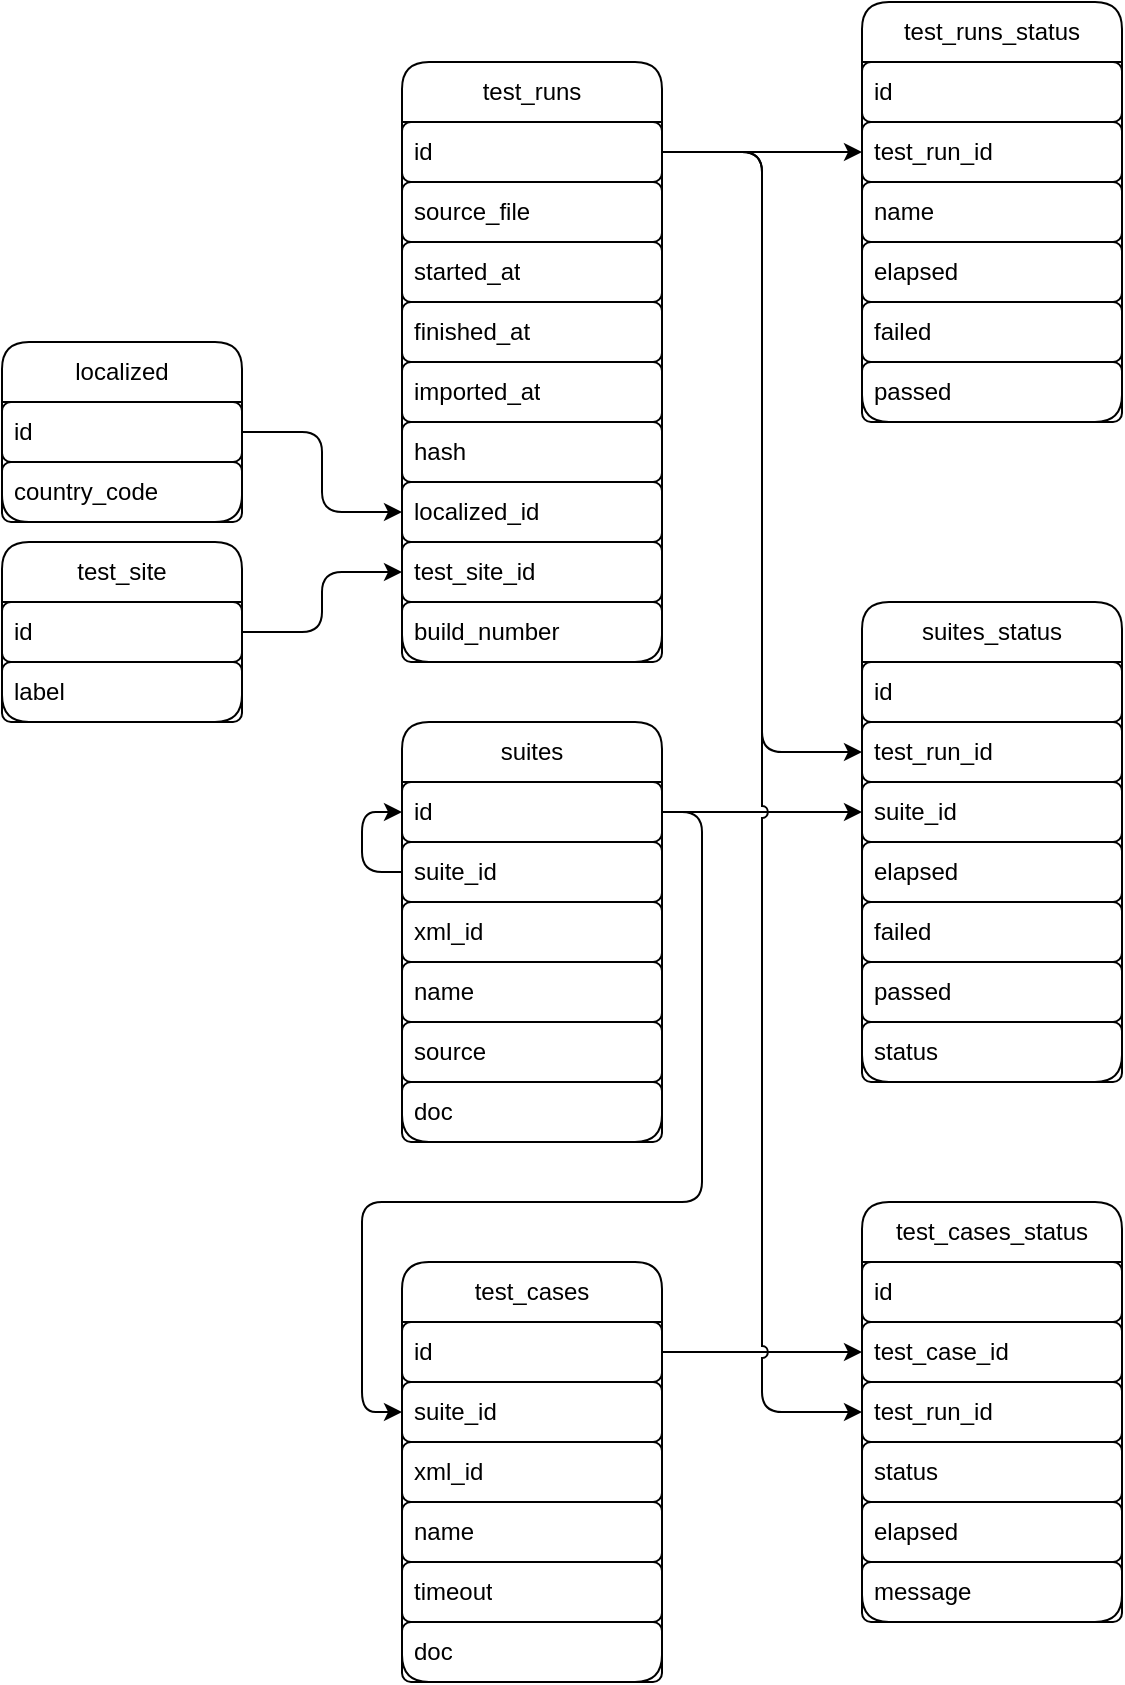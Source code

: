 <mxfile version="24.2.9" type="device">
  <diagram name="Page-1" id="gnuipvIJgQ8oWiMwfKtL">
    <mxGraphModel dx="714" dy="736" grid="1" gridSize="10" guides="1" tooltips="1" connect="1" arrows="1" fold="1" page="1" pageScale="1" pageWidth="827" pageHeight="1169" math="0" shadow="0">
      <root>
        <mxCell id="0" />
        <mxCell id="1" parent="0" />
        <mxCell id="CrO1KUGAZWbgiE9FsWsA-2" value="test_runs" style="swimlane;fontStyle=0;childLayout=stackLayout;horizontal=1;startSize=30;horizontalStack=0;resizeParent=1;resizeParentMax=0;resizeLast=0;collapsible=1;marginBottom=0;whiteSpace=wrap;html=1;rounded=1;" vertex="1" parent="1">
          <mxGeometry x="360" y="490" width="130" height="300" as="geometry">
            <mxRectangle x="400" y="530" width="60" height="30" as="alternateBounds" />
          </mxGeometry>
        </mxCell>
        <mxCell id="CrO1KUGAZWbgiE9FsWsA-3" value="id" style="text;strokeColor=default;fillColor=none;align=left;verticalAlign=middle;spacingLeft=4;spacingRight=4;overflow=hidden;points=[[0,0.5],[1,0.5]];portConstraint=eastwest;rotatable=0;whiteSpace=wrap;html=1;rounded=1;" vertex="1" parent="CrO1KUGAZWbgiE9FsWsA-2">
          <mxGeometry y="30" width="130" height="30" as="geometry" />
        </mxCell>
        <mxCell id="CrO1KUGAZWbgiE9FsWsA-4" value="source_file" style="text;strokeColor=default;fillColor=none;align=left;verticalAlign=middle;spacingLeft=4;spacingRight=4;overflow=hidden;points=[[0,0.5],[1,0.5]];portConstraint=eastwest;rotatable=0;whiteSpace=wrap;html=1;rounded=1;" vertex="1" parent="CrO1KUGAZWbgiE9FsWsA-2">
          <mxGeometry y="60" width="130" height="30" as="geometry" />
        </mxCell>
        <mxCell id="CrO1KUGAZWbgiE9FsWsA-5" value="started_at" style="text;strokeColor=default;fillColor=none;align=left;verticalAlign=middle;spacingLeft=4;spacingRight=4;overflow=hidden;points=[[0,0.5],[1,0.5]];portConstraint=eastwest;rotatable=0;whiteSpace=wrap;html=1;rounded=1;" vertex="1" parent="CrO1KUGAZWbgiE9FsWsA-2">
          <mxGeometry y="90" width="130" height="30" as="geometry" />
        </mxCell>
        <mxCell id="CrO1KUGAZWbgiE9FsWsA-6" value="finished_at" style="text;strokeColor=default;fillColor=none;align=left;verticalAlign=middle;spacingLeft=4;spacingRight=4;overflow=hidden;points=[[0,0.5],[1,0.5]];portConstraint=eastwest;rotatable=0;whiteSpace=wrap;html=1;rounded=1;" vertex="1" parent="CrO1KUGAZWbgiE9FsWsA-2">
          <mxGeometry y="120" width="130" height="30" as="geometry" />
        </mxCell>
        <mxCell id="CrO1KUGAZWbgiE9FsWsA-7" value="imported_at" style="text;strokeColor=default;fillColor=none;align=left;verticalAlign=middle;spacingLeft=4;spacingRight=4;overflow=hidden;points=[[0,0.5],[1,0.5]];portConstraint=eastwest;rotatable=0;whiteSpace=wrap;html=1;rounded=1;" vertex="1" parent="CrO1KUGAZWbgiE9FsWsA-2">
          <mxGeometry y="150" width="130" height="30" as="geometry" />
        </mxCell>
        <mxCell id="CrO1KUGAZWbgiE9FsWsA-8" value="hash" style="text;strokeColor=default;fillColor=none;align=left;verticalAlign=middle;spacingLeft=4;spacingRight=4;overflow=hidden;points=[[0,0.5],[1,0.5]];portConstraint=eastwest;rotatable=0;whiteSpace=wrap;html=1;rounded=1;" vertex="1" parent="CrO1KUGAZWbgiE9FsWsA-2">
          <mxGeometry y="180" width="130" height="30" as="geometry" />
        </mxCell>
        <mxCell id="CrO1KUGAZWbgiE9FsWsA-9" value="localized_id" style="text;strokeColor=default;fillColor=none;align=left;verticalAlign=middle;spacingLeft=4;spacingRight=4;overflow=hidden;points=[[0,0.5],[1,0.5]];portConstraint=eastwest;rotatable=0;whiteSpace=wrap;html=1;rounded=1;" vertex="1" parent="CrO1KUGAZWbgiE9FsWsA-2">
          <mxGeometry y="210" width="130" height="30" as="geometry" />
        </mxCell>
        <mxCell id="CrO1KUGAZWbgiE9FsWsA-10" value="test_site_id" style="text;strokeColor=default;fillColor=none;align=left;verticalAlign=middle;spacingLeft=4;spacingRight=4;overflow=hidden;points=[[0,0.5],[1,0.5]];portConstraint=eastwest;rotatable=0;whiteSpace=wrap;html=1;rounded=1;" vertex="1" parent="CrO1KUGAZWbgiE9FsWsA-2">
          <mxGeometry y="240" width="130" height="30" as="geometry" />
        </mxCell>
        <mxCell id="CrO1KUGAZWbgiE9FsWsA-11" value="build_number" style="text;strokeColor=default;fillColor=none;align=left;verticalAlign=middle;spacingLeft=4;spacingRight=4;overflow=hidden;points=[[0,0.5],[1,0.5]];portConstraint=eastwest;rotatable=0;whiteSpace=wrap;html=1;rounded=1;" vertex="1" parent="CrO1KUGAZWbgiE9FsWsA-2">
          <mxGeometry y="270" width="130" height="30" as="geometry" />
        </mxCell>
        <mxCell id="CrO1KUGAZWbgiE9FsWsA-12" value="localized" style="swimlane;fontStyle=0;childLayout=stackLayout;horizontal=1;startSize=30;horizontalStack=0;resizeParent=1;resizeParentMax=0;resizeLast=0;collapsible=1;marginBottom=0;whiteSpace=wrap;html=1;rounded=1;" vertex="1" parent="1">
          <mxGeometry x="160" y="630" width="120" height="90" as="geometry">
            <mxRectangle x="400" y="530" width="60" height="30" as="alternateBounds" />
          </mxGeometry>
        </mxCell>
        <mxCell id="CrO1KUGAZWbgiE9FsWsA-13" value="id" style="text;strokeColor=default;fillColor=none;align=left;verticalAlign=middle;spacingLeft=4;spacingRight=4;overflow=hidden;points=[[0,0.5],[1,0.5]];portConstraint=eastwest;rotatable=0;whiteSpace=wrap;html=1;rounded=1;" vertex="1" parent="CrO1KUGAZWbgiE9FsWsA-12">
          <mxGeometry y="30" width="120" height="30" as="geometry" />
        </mxCell>
        <mxCell id="CrO1KUGAZWbgiE9FsWsA-14" value="country_code" style="text;strokeColor=default;fillColor=none;align=left;verticalAlign=middle;spacingLeft=4;spacingRight=4;overflow=hidden;points=[[0,0.5],[1,0.5]];portConstraint=eastwest;rotatable=0;whiteSpace=wrap;html=1;rounded=1;" vertex="1" parent="CrO1KUGAZWbgiE9FsWsA-12">
          <mxGeometry y="60" width="120" height="30" as="geometry" />
        </mxCell>
        <mxCell id="CrO1KUGAZWbgiE9FsWsA-15" style="edgeStyle=orthogonalEdgeStyle;rounded=1;orthogonalLoop=1;jettySize=auto;html=1;" edge="1" parent="1" source="CrO1KUGAZWbgiE9FsWsA-13" target="CrO1KUGAZWbgiE9FsWsA-9">
          <mxGeometry relative="1" as="geometry" />
        </mxCell>
        <mxCell id="CrO1KUGAZWbgiE9FsWsA-16" value="test_site" style="swimlane;fontStyle=0;childLayout=stackLayout;horizontal=1;startSize=30;horizontalStack=0;resizeParent=1;resizeParentMax=0;resizeLast=0;collapsible=1;marginBottom=0;whiteSpace=wrap;html=1;rounded=1;" vertex="1" parent="1">
          <mxGeometry x="160" y="730" width="120" height="90" as="geometry">
            <mxRectangle x="400" y="530" width="60" height="30" as="alternateBounds" />
          </mxGeometry>
        </mxCell>
        <mxCell id="CrO1KUGAZWbgiE9FsWsA-17" value="id" style="text;strokeColor=default;fillColor=none;align=left;verticalAlign=middle;spacingLeft=4;spacingRight=4;overflow=hidden;points=[[0,0.5],[1,0.5]];portConstraint=eastwest;rotatable=0;whiteSpace=wrap;html=1;rounded=1;" vertex="1" parent="CrO1KUGAZWbgiE9FsWsA-16">
          <mxGeometry y="30" width="120" height="30" as="geometry" />
        </mxCell>
        <mxCell id="CrO1KUGAZWbgiE9FsWsA-18" value="label" style="text;strokeColor=default;fillColor=none;align=left;verticalAlign=middle;spacingLeft=4;spacingRight=4;overflow=hidden;points=[[0,0.5],[1,0.5]];portConstraint=eastwest;rotatable=0;whiteSpace=wrap;html=1;rounded=1;" vertex="1" parent="CrO1KUGAZWbgiE9FsWsA-16">
          <mxGeometry y="60" width="120" height="30" as="geometry" />
        </mxCell>
        <mxCell id="CrO1KUGAZWbgiE9FsWsA-19" value="test_runs_status" style="swimlane;fontStyle=0;childLayout=stackLayout;horizontal=1;startSize=30;horizontalStack=0;resizeParent=1;resizeParentMax=0;resizeLast=0;collapsible=1;marginBottom=0;whiteSpace=wrap;html=1;rounded=1;" vertex="1" parent="1">
          <mxGeometry x="590" y="460" width="130" height="210" as="geometry">
            <mxRectangle x="400" y="530" width="60" height="30" as="alternateBounds" />
          </mxGeometry>
        </mxCell>
        <mxCell id="CrO1KUGAZWbgiE9FsWsA-20" value="id" style="text;strokeColor=default;fillColor=none;align=left;verticalAlign=middle;spacingLeft=4;spacingRight=4;overflow=hidden;points=[[0,0.5],[1,0.5]];portConstraint=eastwest;rotatable=0;whiteSpace=wrap;html=1;rounded=1;" vertex="1" parent="CrO1KUGAZWbgiE9FsWsA-19">
          <mxGeometry y="30" width="130" height="30" as="geometry" />
        </mxCell>
        <mxCell id="CrO1KUGAZWbgiE9FsWsA-21" value="test_run_id" style="text;strokeColor=default;fillColor=none;align=left;verticalAlign=middle;spacingLeft=4;spacingRight=4;overflow=hidden;points=[[0,0.5],[1,0.5]];portConstraint=eastwest;rotatable=0;whiteSpace=wrap;html=1;rounded=1;" vertex="1" parent="CrO1KUGAZWbgiE9FsWsA-19">
          <mxGeometry y="60" width="130" height="30" as="geometry" />
        </mxCell>
        <mxCell id="CrO1KUGAZWbgiE9FsWsA-22" value="name" style="text;strokeColor=default;fillColor=none;align=left;verticalAlign=middle;spacingLeft=4;spacingRight=4;overflow=hidden;points=[[0,0.5],[1,0.5]];portConstraint=eastwest;rotatable=0;whiteSpace=wrap;html=1;rounded=1;" vertex="1" parent="CrO1KUGAZWbgiE9FsWsA-19">
          <mxGeometry y="90" width="130" height="30" as="geometry" />
        </mxCell>
        <mxCell id="CrO1KUGAZWbgiE9FsWsA-23" value="elapsed" style="text;strokeColor=default;fillColor=none;align=left;verticalAlign=middle;spacingLeft=4;spacingRight=4;overflow=hidden;points=[[0,0.5],[1,0.5]];portConstraint=eastwest;rotatable=0;whiteSpace=wrap;html=1;rounded=1;" vertex="1" parent="CrO1KUGAZWbgiE9FsWsA-19">
          <mxGeometry y="120" width="130" height="30" as="geometry" />
        </mxCell>
        <mxCell id="CrO1KUGAZWbgiE9FsWsA-24" value="failed" style="text;strokeColor=default;fillColor=none;align=left;verticalAlign=middle;spacingLeft=4;spacingRight=4;overflow=hidden;points=[[0,0.5],[1,0.5]];portConstraint=eastwest;rotatable=0;whiteSpace=wrap;html=1;rounded=1;" vertex="1" parent="CrO1KUGAZWbgiE9FsWsA-19">
          <mxGeometry y="150" width="130" height="30" as="geometry" />
        </mxCell>
        <mxCell id="CrO1KUGAZWbgiE9FsWsA-25" value="passed" style="text;strokeColor=default;fillColor=none;align=left;verticalAlign=middle;spacingLeft=4;spacingRight=4;overflow=hidden;points=[[0,0.5],[1,0.5]];portConstraint=eastwest;rotatable=0;whiteSpace=wrap;html=1;rounded=1;" vertex="1" parent="CrO1KUGAZWbgiE9FsWsA-19">
          <mxGeometry y="180" width="130" height="30" as="geometry" />
        </mxCell>
        <mxCell id="CrO1KUGAZWbgiE9FsWsA-26" style="edgeStyle=orthogonalEdgeStyle;rounded=1;orthogonalLoop=1;jettySize=auto;html=1;" edge="1" parent="1" source="CrO1KUGAZWbgiE9FsWsA-3" target="CrO1KUGAZWbgiE9FsWsA-21">
          <mxGeometry relative="1" as="geometry" />
        </mxCell>
        <mxCell id="CrO1KUGAZWbgiE9FsWsA-27" value="suites" style="swimlane;fontStyle=0;childLayout=stackLayout;horizontal=1;startSize=30;horizontalStack=0;resizeParent=1;resizeParentMax=0;resizeLast=0;collapsible=1;marginBottom=0;whiteSpace=wrap;html=1;rounded=1;" vertex="1" parent="1">
          <mxGeometry x="360" y="820" width="130" height="210" as="geometry">
            <mxRectangle x="360" y="820" width="60" height="30" as="alternateBounds" />
          </mxGeometry>
        </mxCell>
        <mxCell id="CrO1KUGAZWbgiE9FsWsA-28" value="id" style="text;strokeColor=default;fillColor=none;align=left;verticalAlign=middle;spacingLeft=4;spacingRight=4;overflow=hidden;points=[[0,0.5],[1,0.5]];portConstraint=eastwest;rotatable=0;whiteSpace=wrap;html=1;rounded=1;" vertex="1" parent="CrO1KUGAZWbgiE9FsWsA-27">
          <mxGeometry y="30" width="130" height="30" as="geometry" />
        </mxCell>
        <mxCell id="CrO1KUGAZWbgiE9FsWsA-29" style="edgeStyle=orthogonalEdgeStyle;rounded=1;orthogonalLoop=1;jettySize=auto;html=1;" edge="1" parent="CrO1KUGAZWbgiE9FsWsA-27" source="CrO1KUGAZWbgiE9FsWsA-30" target="CrO1KUGAZWbgiE9FsWsA-28">
          <mxGeometry relative="1" as="geometry" />
        </mxCell>
        <mxCell id="CrO1KUGAZWbgiE9FsWsA-30" value="suite_id" style="text;strokeColor=default;fillColor=none;align=left;verticalAlign=middle;spacingLeft=4;spacingRight=4;overflow=hidden;points=[[0,0.5],[1,0.5]];portConstraint=eastwest;rotatable=0;whiteSpace=wrap;html=1;rounded=1;" vertex="1" parent="CrO1KUGAZWbgiE9FsWsA-27">
          <mxGeometry y="60" width="130" height="30" as="geometry" />
        </mxCell>
        <mxCell id="CrO1KUGAZWbgiE9FsWsA-31" value="xml_id" style="text;strokeColor=default;fillColor=none;align=left;verticalAlign=middle;spacingLeft=4;spacingRight=4;overflow=hidden;points=[[0,0.5],[1,0.5]];portConstraint=eastwest;rotatable=0;whiteSpace=wrap;html=1;rounded=1;" vertex="1" parent="CrO1KUGAZWbgiE9FsWsA-27">
          <mxGeometry y="90" width="130" height="30" as="geometry" />
        </mxCell>
        <mxCell id="CrO1KUGAZWbgiE9FsWsA-32" value="name" style="text;strokeColor=default;fillColor=none;align=left;verticalAlign=middle;spacingLeft=4;spacingRight=4;overflow=hidden;points=[[0,0.5],[1,0.5]];portConstraint=eastwest;rotatable=0;whiteSpace=wrap;html=1;rounded=1;" vertex="1" parent="CrO1KUGAZWbgiE9FsWsA-27">
          <mxGeometry y="120" width="130" height="30" as="geometry" />
        </mxCell>
        <mxCell id="CrO1KUGAZWbgiE9FsWsA-33" value="source" style="text;strokeColor=default;fillColor=none;align=left;verticalAlign=middle;spacingLeft=4;spacingRight=4;overflow=hidden;points=[[0,0.5],[1,0.5]];portConstraint=eastwest;rotatable=0;whiteSpace=wrap;html=1;rounded=1;" vertex="1" parent="CrO1KUGAZWbgiE9FsWsA-27">
          <mxGeometry y="150" width="130" height="30" as="geometry" />
        </mxCell>
        <mxCell id="CrO1KUGAZWbgiE9FsWsA-34" value="doc" style="text;strokeColor=default;fillColor=none;align=left;verticalAlign=middle;spacingLeft=4;spacingRight=4;overflow=hidden;points=[[0,0.5],[1,0.5]];portConstraint=eastwest;rotatable=0;whiteSpace=wrap;html=1;rounded=1;" vertex="1" parent="CrO1KUGAZWbgiE9FsWsA-27">
          <mxGeometry y="180" width="130" height="30" as="geometry" />
        </mxCell>
        <mxCell id="CrO1KUGAZWbgiE9FsWsA-35" value="suites_status" style="swimlane;fontStyle=0;childLayout=stackLayout;horizontal=1;startSize=30;horizontalStack=0;resizeParent=1;resizeParentMax=0;resizeLast=0;collapsible=1;marginBottom=0;whiteSpace=wrap;html=1;rounded=1;" vertex="1" parent="1">
          <mxGeometry x="590" y="760" width="130" height="240" as="geometry">
            <mxRectangle x="400" y="530" width="60" height="30" as="alternateBounds" />
          </mxGeometry>
        </mxCell>
        <mxCell id="CrO1KUGAZWbgiE9FsWsA-36" value="id" style="text;strokeColor=default;fillColor=none;align=left;verticalAlign=middle;spacingLeft=4;spacingRight=4;overflow=hidden;points=[[0,0.5],[1,0.5]];portConstraint=eastwest;rotatable=0;whiteSpace=wrap;html=1;rounded=1;" vertex="1" parent="CrO1KUGAZWbgiE9FsWsA-35">
          <mxGeometry y="30" width="130" height="30" as="geometry" />
        </mxCell>
        <mxCell id="CrO1KUGAZWbgiE9FsWsA-37" value="test_run_id" style="text;strokeColor=default;fillColor=none;align=left;verticalAlign=middle;spacingLeft=4;spacingRight=4;overflow=hidden;points=[[0,0.5],[1,0.5]];portConstraint=eastwest;rotatable=0;whiteSpace=wrap;html=1;rounded=1;" vertex="1" parent="CrO1KUGAZWbgiE9FsWsA-35">
          <mxGeometry y="60" width="130" height="30" as="geometry" />
        </mxCell>
        <mxCell id="CrO1KUGAZWbgiE9FsWsA-38" value="suite_id" style="text;strokeColor=default;fillColor=none;align=left;verticalAlign=middle;spacingLeft=4;spacingRight=4;overflow=hidden;points=[[0,0.5],[1,0.5]];portConstraint=eastwest;rotatable=0;whiteSpace=wrap;html=1;rounded=1;" vertex="1" parent="CrO1KUGAZWbgiE9FsWsA-35">
          <mxGeometry y="90" width="130" height="30" as="geometry" />
        </mxCell>
        <mxCell id="CrO1KUGAZWbgiE9FsWsA-39" value="elapsed" style="text;strokeColor=default;fillColor=none;align=left;verticalAlign=middle;spacingLeft=4;spacingRight=4;overflow=hidden;points=[[0,0.5],[1,0.5]];portConstraint=eastwest;rotatable=0;whiteSpace=wrap;html=1;rounded=1;" vertex="1" parent="CrO1KUGAZWbgiE9FsWsA-35">
          <mxGeometry y="120" width="130" height="30" as="geometry" />
        </mxCell>
        <mxCell id="CrO1KUGAZWbgiE9FsWsA-40" value="failed" style="text;strokeColor=default;fillColor=none;align=left;verticalAlign=middle;spacingLeft=4;spacingRight=4;overflow=hidden;points=[[0,0.5],[1,0.5]];portConstraint=eastwest;rotatable=0;whiteSpace=wrap;html=1;rounded=1;" vertex="1" parent="CrO1KUGAZWbgiE9FsWsA-35">
          <mxGeometry y="150" width="130" height="30" as="geometry" />
        </mxCell>
        <mxCell id="CrO1KUGAZWbgiE9FsWsA-41" value="passed" style="text;strokeColor=default;fillColor=none;align=left;verticalAlign=middle;spacingLeft=4;spacingRight=4;overflow=hidden;points=[[0,0.5],[1,0.5]];portConstraint=eastwest;rotatable=0;whiteSpace=wrap;html=1;rounded=1;" vertex="1" parent="CrO1KUGAZWbgiE9FsWsA-35">
          <mxGeometry y="180" width="130" height="30" as="geometry" />
        </mxCell>
        <mxCell id="CrO1KUGAZWbgiE9FsWsA-42" value="status" style="text;strokeColor=default;fillColor=none;align=left;verticalAlign=middle;spacingLeft=4;spacingRight=4;overflow=hidden;points=[[0,0.5],[1,0.5]];portConstraint=eastwest;rotatable=0;whiteSpace=wrap;html=1;rounded=1;" vertex="1" parent="CrO1KUGAZWbgiE9FsWsA-35">
          <mxGeometry y="210" width="130" height="30" as="geometry" />
        </mxCell>
        <mxCell id="CrO1KUGAZWbgiE9FsWsA-43" style="edgeStyle=orthogonalEdgeStyle;rounded=1;orthogonalLoop=1;jettySize=auto;html=1;jumpStyle=arc;" edge="1" parent="1" source="CrO1KUGAZWbgiE9FsWsA-28" target="CrO1KUGAZWbgiE9FsWsA-38">
          <mxGeometry relative="1" as="geometry" />
        </mxCell>
        <mxCell id="CrO1KUGAZWbgiE9FsWsA-44" value="test_cases" style="swimlane;fontStyle=0;childLayout=stackLayout;horizontal=1;startSize=30;horizontalStack=0;resizeParent=1;resizeParentMax=0;resizeLast=0;collapsible=1;marginBottom=0;whiteSpace=wrap;html=1;rounded=1;" vertex="1" parent="1">
          <mxGeometry x="360" y="1090" width="130" height="210" as="geometry">
            <mxRectangle x="360" y="1090" width="60" height="30" as="alternateBounds" />
          </mxGeometry>
        </mxCell>
        <mxCell id="CrO1KUGAZWbgiE9FsWsA-45" value="id" style="text;strokeColor=default;fillColor=none;align=left;verticalAlign=middle;spacingLeft=4;spacingRight=4;overflow=hidden;points=[[0,0.5],[1,0.5]];portConstraint=eastwest;rotatable=0;whiteSpace=wrap;html=1;rounded=1;" vertex="1" parent="CrO1KUGAZWbgiE9FsWsA-44">
          <mxGeometry y="30" width="130" height="30" as="geometry" />
        </mxCell>
        <mxCell id="CrO1KUGAZWbgiE9FsWsA-46" value="suite_id" style="text;strokeColor=default;fillColor=none;align=left;verticalAlign=middle;spacingLeft=4;spacingRight=4;overflow=hidden;points=[[0,0.5],[1,0.5]];portConstraint=eastwest;rotatable=0;whiteSpace=wrap;html=1;rounded=1;" vertex="1" parent="CrO1KUGAZWbgiE9FsWsA-44">
          <mxGeometry y="60" width="130" height="30" as="geometry" />
        </mxCell>
        <mxCell id="CrO1KUGAZWbgiE9FsWsA-47" value="xml_id" style="text;strokeColor=default;fillColor=none;align=left;verticalAlign=middle;spacingLeft=4;spacingRight=4;overflow=hidden;points=[[0,0.5],[1,0.5]];portConstraint=eastwest;rotatable=0;whiteSpace=wrap;html=1;rounded=1;" vertex="1" parent="CrO1KUGAZWbgiE9FsWsA-44">
          <mxGeometry y="90" width="130" height="30" as="geometry" />
        </mxCell>
        <mxCell id="CrO1KUGAZWbgiE9FsWsA-48" value="name" style="text;strokeColor=default;fillColor=none;align=left;verticalAlign=middle;spacingLeft=4;spacingRight=4;overflow=hidden;points=[[0,0.5],[1,0.5]];portConstraint=eastwest;rotatable=0;whiteSpace=wrap;html=1;rounded=1;" vertex="1" parent="CrO1KUGAZWbgiE9FsWsA-44">
          <mxGeometry y="120" width="130" height="30" as="geometry" />
        </mxCell>
        <mxCell id="CrO1KUGAZWbgiE9FsWsA-49" value="timeout" style="text;strokeColor=default;fillColor=none;align=left;verticalAlign=middle;spacingLeft=4;spacingRight=4;overflow=hidden;points=[[0,0.5],[1,0.5]];portConstraint=eastwest;rotatable=0;whiteSpace=wrap;html=1;rounded=1;" vertex="1" parent="CrO1KUGAZWbgiE9FsWsA-44">
          <mxGeometry y="150" width="130" height="30" as="geometry" />
        </mxCell>
        <mxCell id="CrO1KUGAZWbgiE9FsWsA-50" value="doc" style="text;strokeColor=default;fillColor=none;align=left;verticalAlign=middle;spacingLeft=4;spacingRight=4;overflow=hidden;points=[[0,0.5],[1,0.5]];portConstraint=eastwest;rotatable=0;whiteSpace=wrap;html=1;rounded=1;" vertex="1" parent="CrO1KUGAZWbgiE9FsWsA-44">
          <mxGeometry y="180" width="130" height="30" as="geometry" />
        </mxCell>
        <mxCell id="CrO1KUGAZWbgiE9FsWsA-51" value="test_cases_status" style="swimlane;fontStyle=0;childLayout=stackLayout;horizontal=1;startSize=30;horizontalStack=0;resizeParent=1;resizeParentMax=0;resizeLast=0;collapsible=1;marginBottom=0;whiteSpace=wrap;html=1;rounded=1;" vertex="1" parent="1">
          <mxGeometry x="590" y="1060" width="130" height="210" as="geometry">
            <mxRectangle x="400" y="530" width="60" height="30" as="alternateBounds" />
          </mxGeometry>
        </mxCell>
        <mxCell id="CrO1KUGAZWbgiE9FsWsA-52" value="id" style="text;strokeColor=default;fillColor=none;align=left;verticalAlign=middle;spacingLeft=4;spacingRight=4;overflow=hidden;points=[[0,0.5],[1,0.5]];portConstraint=eastwest;rotatable=0;whiteSpace=wrap;html=1;rounded=1;" vertex="1" parent="CrO1KUGAZWbgiE9FsWsA-51">
          <mxGeometry y="30" width="130" height="30" as="geometry" />
        </mxCell>
        <mxCell id="CrO1KUGAZWbgiE9FsWsA-53" value="test_case_id" style="text;strokeColor=default;fillColor=none;align=left;verticalAlign=middle;spacingLeft=4;spacingRight=4;overflow=hidden;points=[[0,0.5],[1,0.5]];portConstraint=eastwest;rotatable=0;whiteSpace=wrap;html=1;rounded=1;" vertex="1" parent="CrO1KUGAZWbgiE9FsWsA-51">
          <mxGeometry y="60" width="130" height="30" as="geometry" />
        </mxCell>
        <mxCell id="CrO1KUGAZWbgiE9FsWsA-54" value="test_run_id" style="text;strokeColor=default;fillColor=none;align=left;verticalAlign=middle;spacingLeft=4;spacingRight=4;overflow=hidden;points=[[0,0.5],[1,0.5]];portConstraint=eastwest;rotatable=0;whiteSpace=wrap;html=1;rounded=1;" vertex="1" parent="CrO1KUGAZWbgiE9FsWsA-51">
          <mxGeometry y="90" width="130" height="30" as="geometry" />
        </mxCell>
        <mxCell id="CrO1KUGAZWbgiE9FsWsA-55" value="status" style="text;strokeColor=default;fillColor=none;align=left;verticalAlign=middle;spacingLeft=4;spacingRight=4;overflow=hidden;points=[[0,0.5],[1,0.5]];portConstraint=eastwest;rotatable=0;whiteSpace=wrap;html=1;rounded=1;" vertex="1" parent="CrO1KUGAZWbgiE9FsWsA-51">
          <mxGeometry y="120" width="130" height="30" as="geometry" />
        </mxCell>
        <mxCell id="CrO1KUGAZWbgiE9FsWsA-56" value="elapsed" style="text;strokeColor=default;fillColor=none;align=left;verticalAlign=middle;spacingLeft=4;spacingRight=4;overflow=hidden;points=[[0,0.5],[1,0.5]];portConstraint=eastwest;rotatable=0;whiteSpace=wrap;html=1;rounded=1;" vertex="1" parent="CrO1KUGAZWbgiE9FsWsA-51">
          <mxGeometry y="150" width="130" height="30" as="geometry" />
        </mxCell>
        <mxCell id="CrO1KUGAZWbgiE9FsWsA-57" value="message" style="text;strokeColor=default;fillColor=none;align=left;verticalAlign=middle;spacingLeft=4;spacingRight=4;overflow=hidden;points=[[0,0.5],[1,0.5]];portConstraint=eastwest;rotatable=0;whiteSpace=wrap;html=1;rounded=1;" vertex="1" parent="CrO1KUGAZWbgiE9FsWsA-51">
          <mxGeometry y="180" width="130" height="30" as="geometry" />
        </mxCell>
        <mxCell id="CrO1KUGAZWbgiE9FsWsA-58" style="edgeStyle=orthogonalEdgeStyle;rounded=1;orthogonalLoop=1;jettySize=auto;html=1;jumpStyle=arc;" edge="1" parent="1" source="CrO1KUGAZWbgiE9FsWsA-45" target="CrO1KUGAZWbgiE9FsWsA-53">
          <mxGeometry relative="1" as="geometry" />
        </mxCell>
        <mxCell id="CrO1KUGAZWbgiE9FsWsA-59" style="edgeStyle=orthogonalEdgeStyle;rounded=1;orthogonalLoop=1;jettySize=auto;html=1;jumpStyle=arc;" edge="1" parent="1" source="CrO1KUGAZWbgiE9FsWsA-3" target="CrO1KUGAZWbgiE9FsWsA-37">
          <mxGeometry relative="1" as="geometry" />
        </mxCell>
        <mxCell id="CrO1KUGAZWbgiE9FsWsA-60" style="edgeStyle=orthogonalEdgeStyle;rounded=1;orthogonalLoop=1;jettySize=auto;html=1;jumpStyle=arc;" edge="1" parent="1" source="CrO1KUGAZWbgiE9FsWsA-3" target="CrO1KUGAZWbgiE9FsWsA-54">
          <mxGeometry relative="1" as="geometry" />
        </mxCell>
        <mxCell id="CrO1KUGAZWbgiE9FsWsA-61" style="edgeStyle=orthogonalEdgeStyle;rounded=1;orthogonalLoop=1;jettySize=auto;html=1;entryX=0;entryY=0.5;entryDx=0;entryDy=0;exitX=1;exitY=0.5;exitDx=0;exitDy=0;" edge="1" parent="1" source="CrO1KUGAZWbgiE9FsWsA-28" target="CrO1KUGAZWbgiE9FsWsA-46">
          <mxGeometry relative="1" as="geometry">
            <Array as="points">
              <mxPoint x="510" y="865" />
              <mxPoint x="510" y="1060" />
              <mxPoint x="340" y="1060" />
              <mxPoint x="340" y="1165" />
            </Array>
          </mxGeometry>
        </mxCell>
        <mxCell id="CrO1KUGAZWbgiE9FsWsA-62" style="edgeStyle=orthogonalEdgeStyle;rounded=1;orthogonalLoop=1;jettySize=auto;html=1;" edge="1" parent="1" source="CrO1KUGAZWbgiE9FsWsA-17" target="CrO1KUGAZWbgiE9FsWsA-10">
          <mxGeometry relative="1" as="geometry" />
        </mxCell>
      </root>
    </mxGraphModel>
  </diagram>
</mxfile>
